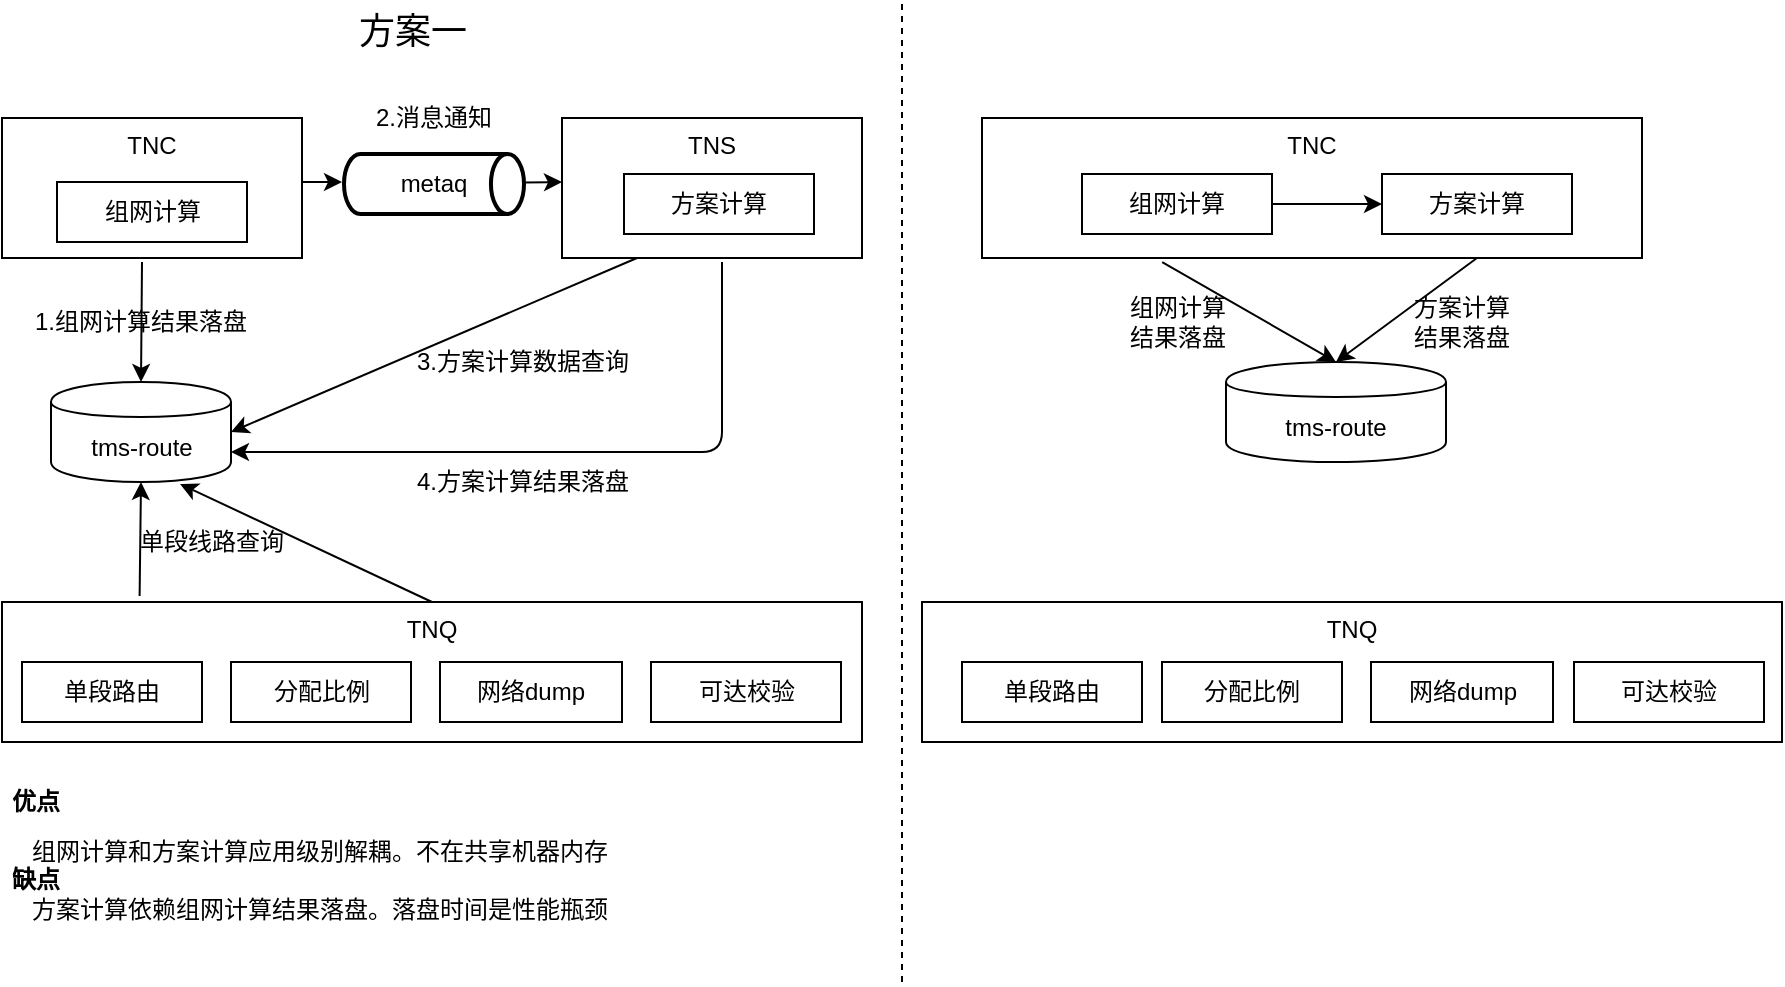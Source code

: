 <mxfile version="12.3.1" type="github" pages="1">
  <diagram id="bm1bNOkj_8VyeEYl24zR" name="Page-1">
    <mxGraphModel dx="946" dy="591" grid="1" gridSize="10" guides="1" tooltips="1" connect="1" arrows="1" fold="1" page="1" pageScale="1" pageWidth="827" pageHeight="1169" math="0" shadow="0">
      <root>
        <mxCell id="0"/>
        <mxCell id="1" parent="0"/>
        <mxCell id="pQBGxlGY77EAfO2A1jO3-2" value="TNC" style="rounded=0;whiteSpace=wrap;html=1;verticalAlign=top;" vertex="1" parent="1">
          <mxGeometry x="160" y="288" width="150" height="70" as="geometry"/>
        </mxCell>
        <mxCell id="pQBGxlGY77EAfO2A1jO3-3" value="组网计算" style="rounded=0;whiteSpace=wrap;html=1;" vertex="1" parent="1">
          <mxGeometry x="187.5" y="320" width="95" height="30" as="geometry"/>
        </mxCell>
        <mxCell id="pQBGxlGY77EAfO2A1jO3-4" value="TNS" style="rounded=0;whiteSpace=wrap;html=1;verticalAlign=top;" vertex="1" parent="1">
          <mxGeometry x="440" y="288" width="150" height="70" as="geometry"/>
        </mxCell>
        <mxCell id="pQBGxlGY77EAfO2A1jO3-7" value="方案计算" style="rounded=0;whiteSpace=wrap;html=1;" vertex="1" parent="1">
          <mxGeometry x="471" y="316" width="95" height="30" as="geometry"/>
        </mxCell>
        <mxCell id="pQBGxlGY77EAfO2A1jO3-8" value="tms-route" style="shape=cylinder;whiteSpace=wrap;html=1;boundedLbl=1;backgroundOutline=1;" vertex="1" parent="1">
          <mxGeometry x="184.5" y="420" width="90" height="50" as="geometry"/>
        </mxCell>
        <mxCell id="pQBGxlGY77EAfO2A1jO3-9" value="" style="endArrow=classic;html=1;exitX=0.25;exitY=1;exitDx=0;exitDy=0;entryX=1;entryY=0.5;entryDx=0;entryDy=0;" edge="1" parent="1" source="pQBGxlGY77EAfO2A1jO3-4" target="pQBGxlGY77EAfO2A1jO3-8">
          <mxGeometry width="50" height="50" relative="1" as="geometry">
            <mxPoint x="290" y="600" as="sourcePoint"/>
            <mxPoint x="340" y="550" as="targetPoint"/>
          </mxGeometry>
        </mxCell>
        <mxCell id="pQBGxlGY77EAfO2A1jO3-10" value="3.方案计算数据查询" style="text;html=1;strokeColor=none;fillColor=none;align=center;verticalAlign=middle;whiteSpace=wrap;rounded=0;" vertex="1" parent="1">
          <mxGeometry x="355.5" y="400" width="129" height="20" as="geometry"/>
        </mxCell>
        <mxCell id="pQBGxlGY77EAfO2A1jO3-12" value="" style="endArrow=classic;html=1;" edge="1" parent="1" source="pQBGxlGY77EAfO2A1jO3-6">
          <mxGeometry width="50" height="50" relative="1" as="geometry">
            <mxPoint x="330" y="570" as="sourcePoint"/>
            <mxPoint x="440" y="320" as="targetPoint"/>
          </mxGeometry>
        </mxCell>
        <mxCell id="pQBGxlGY77EAfO2A1jO3-6" value="metaq" style="strokeWidth=2;html=1;shape=mxgraph.flowchart.direct_data;whiteSpace=wrap;" vertex="1" parent="1">
          <mxGeometry x="331" y="306" width="90" height="30" as="geometry"/>
        </mxCell>
        <mxCell id="pQBGxlGY77EAfO2A1jO3-13" value="" style="endArrow=classic;html=1;" edge="1" parent="1">
          <mxGeometry width="50" height="50" relative="1" as="geometry">
            <mxPoint x="310" y="320" as="sourcePoint"/>
            <mxPoint x="330" y="320" as="targetPoint"/>
          </mxGeometry>
        </mxCell>
        <mxCell id="pQBGxlGY77EAfO2A1jO3-14" value="" style="endArrow=classic;html=1;entryX=0.5;entryY=0;entryDx=0;entryDy=0;" edge="1" parent="1" target="pQBGxlGY77EAfO2A1jO3-8">
          <mxGeometry width="50" height="50" relative="1" as="geometry">
            <mxPoint x="230" y="360" as="sourcePoint"/>
            <mxPoint x="290" y="550" as="targetPoint"/>
          </mxGeometry>
        </mxCell>
        <mxCell id="pQBGxlGY77EAfO2A1jO3-15" value="1.组网计算结果落盘" style="text;html=1;strokeColor=none;fillColor=none;align=center;verticalAlign=middle;whiteSpace=wrap;rounded=0;" vertex="1" parent="1">
          <mxGeometry x="165" y="380" width="129" height="20" as="geometry"/>
        </mxCell>
        <mxCell id="pQBGxlGY77EAfO2A1jO3-16" value="2.消息通知" style="text;html=1;strokeColor=none;fillColor=none;align=center;verticalAlign=middle;whiteSpace=wrap;rounded=0;" vertex="1" parent="1">
          <mxGeometry x="346" y="278" width="60" height="20" as="geometry"/>
        </mxCell>
        <mxCell id="pQBGxlGY77EAfO2A1jO3-18" value="" style="endArrow=classic;html=1;entryX=1;entryY=0.7;entryDx=0;entryDy=0;" edge="1" parent="1" target="pQBGxlGY77EAfO2A1jO3-8">
          <mxGeometry width="50" height="50" relative="1" as="geometry">
            <mxPoint x="520" y="360" as="sourcePoint"/>
            <mxPoint x="450" y="530" as="targetPoint"/>
            <Array as="points">
              <mxPoint x="520" y="455"/>
            </Array>
          </mxGeometry>
        </mxCell>
        <mxCell id="pQBGxlGY77EAfO2A1jO3-19" value="4.方案计算结果落盘" style="text;html=1;strokeColor=none;fillColor=none;align=center;verticalAlign=middle;whiteSpace=wrap;rounded=0;" vertex="1" parent="1">
          <mxGeometry x="355.5" y="460" width="129" height="20" as="geometry"/>
        </mxCell>
        <mxCell id="pQBGxlGY77EAfO2A1jO3-20" value="TNQ" style="rounded=0;whiteSpace=wrap;html=1;verticalAlign=top;" vertex="1" parent="1">
          <mxGeometry x="160" y="530" width="430" height="70" as="geometry"/>
        </mxCell>
        <mxCell id="pQBGxlGY77EAfO2A1jO3-21" value="单段路由" style="rounded=0;whiteSpace=wrap;html=1;" vertex="1" parent="1">
          <mxGeometry x="170" y="560" width="90" height="30" as="geometry"/>
        </mxCell>
        <mxCell id="pQBGxlGY77EAfO2A1jO3-22" value="分配比例" style="rounded=0;whiteSpace=wrap;html=1;" vertex="1" parent="1">
          <mxGeometry x="274.5" y="560" width="90" height="30" as="geometry"/>
        </mxCell>
        <mxCell id="pQBGxlGY77EAfO2A1jO3-23" value="网络dump" style="rounded=0;whiteSpace=wrap;html=1;" vertex="1" parent="1">
          <mxGeometry x="379" y="560" width="91" height="30" as="geometry"/>
        </mxCell>
        <mxCell id="pQBGxlGY77EAfO2A1jO3-26" value="可达校验" style="rounded=0;whiteSpace=wrap;html=1;" vertex="1" parent="1">
          <mxGeometry x="484.5" y="560" width="95" height="30" as="geometry"/>
        </mxCell>
        <mxCell id="pQBGxlGY77EAfO2A1jO3-30" value="" style="endArrow=classic;html=1;entryX=0.5;entryY=1;entryDx=0;entryDy=0;exitX=0.16;exitY=-0.043;exitDx=0;exitDy=0;exitPerimeter=0;" edge="1" parent="1" source="pQBGxlGY77EAfO2A1jO3-20" target="pQBGxlGY77EAfO2A1jO3-8">
          <mxGeometry width="50" height="50" relative="1" as="geometry">
            <mxPoint x="230" y="520" as="sourcePoint"/>
            <mxPoint x="80" y="510" as="targetPoint"/>
          </mxGeometry>
        </mxCell>
        <mxCell id="pQBGxlGY77EAfO2A1jO3-31" value="" style="endArrow=classic;html=1;entryX=0.717;entryY=1.02;entryDx=0;entryDy=0;entryPerimeter=0;exitX=0.5;exitY=0;exitDx=0;exitDy=0;" edge="1" parent="1" source="pQBGxlGY77EAfO2A1jO3-20" target="pQBGxlGY77EAfO2A1jO3-8">
          <mxGeometry width="50" height="50" relative="1" as="geometry">
            <mxPoint x="310" y="720" as="sourcePoint"/>
            <mxPoint x="360" y="670" as="targetPoint"/>
          </mxGeometry>
        </mxCell>
        <mxCell id="pQBGxlGY77EAfO2A1jO3-33" value="单段线路查询" style="text;html=1;strokeColor=none;fillColor=none;align=center;verticalAlign=middle;whiteSpace=wrap;rounded=0;" vertex="1" parent="1">
          <mxGeometry x="215" y="490" width="100" height="20" as="geometry"/>
        </mxCell>
        <mxCell id="pQBGxlGY77EAfO2A1jO3-35" value="&lt;h1 style=&quot;font-size: 15px&quot;&gt;&lt;b style=&quot;font-size: 12px&quot;&gt;优点&lt;/b&gt;&lt;br&gt;&lt;/h1&gt;&lt;div&gt;&amp;nbsp; &amp;nbsp;组网计算和方案计算应用级别解耦。不在共享机器内存&lt;/div&gt;&lt;div&gt;&lt;b&gt;缺点&lt;/b&gt;&lt;/div&gt;&lt;div&gt;&amp;nbsp; &amp;nbsp;方案计算依赖组网计算结果落盘。落盘时间是性能瓶颈&lt;/div&gt;" style="text;html=1;strokeColor=none;fillColor=none;spacing=5;spacingTop=-20;whiteSpace=wrap;overflow=hidden;rounded=0;" vertex="1" parent="1">
          <mxGeometry x="160" y="620" width="430" height="80" as="geometry"/>
        </mxCell>
        <mxCell id="pQBGxlGY77EAfO2A1jO3-38" value="&lt;font style=&quot;font-size: 18px&quot;&gt;方案一&lt;/font&gt;" style="text;html=1;strokeColor=none;fillColor=none;align=center;verticalAlign=middle;whiteSpace=wrap;rounded=0;" vertex="1" parent="1">
          <mxGeometry x="331" y="230" width="69" height="30" as="geometry"/>
        </mxCell>
        <mxCell id="pQBGxlGY77EAfO2A1jO3-39" value="" style="endArrow=none;dashed=1;html=1;" edge="1" parent="1">
          <mxGeometry width="50" height="50" relative="1" as="geometry">
            <mxPoint x="610" y="720" as="sourcePoint"/>
            <mxPoint x="610" y="230" as="targetPoint"/>
          </mxGeometry>
        </mxCell>
        <mxCell id="pQBGxlGY77EAfO2A1jO3-40" value="TNC" style="rounded=0;whiteSpace=wrap;html=1;verticalAlign=top;" vertex="1" parent="1">
          <mxGeometry x="650" y="288" width="330" height="70" as="geometry"/>
        </mxCell>
        <mxCell id="pQBGxlGY77EAfO2A1jO3-41" value="组网计算" style="rounded=0;whiteSpace=wrap;html=1;" vertex="1" parent="1">
          <mxGeometry x="700" y="316" width="95" height="30" as="geometry"/>
        </mxCell>
        <mxCell id="pQBGxlGY77EAfO2A1jO3-45" value="" style="endArrow=classic;html=1;entryX=0;entryY=0.5;entryDx=0;entryDy=0;exitX=1;exitY=0.5;exitDx=0;exitDy=0;" edge="1" parent="1" source="pQBGxlGY77EAfO2A1jO3-41" target="pQBGxlGY77EAfO2A1jO3-46">
          <mxGeometry width="50" height="50" relative="1" as="geometry">
            <mxPoint x="700" y="470" as="sourcePoint"/>
            <mxPoint x="750" y="470" as="targetPoint"/>
          </mxGeometry>
        </mxCell>
        <mxCell id="pQBGxlGY77EAfO2A1jO3-46" value="方案计算" style="rounded=0;whiteSpace=wrap;html=1;" vertex="1" parent="1">
          <mxGeometry x="850" y="316" width="95" height="30" as="geometry"/>
        </mxCell>
        <mxCell id="pQBGxlGY77EAfO2A1jO3-47" value="tms-route" style="shape=cylinder;whiteSpace=wrap;html=1;boundedLbl=1;backgroundOutline=1;" vertex="1" parent="1">
          <mxGeometry x="772" y="410" width="110" height="50" as="geometry"/>
        </mxCell>
        <mxCell id="pQBGxlGY77EAfO2A1jO3-48" value="" style="endArrow=classic;html=1;exitX=0.273;exitY=1.029;exitDx=0;exitDy=0;exitPerimeter=0;entryX=0.5;entryY=0;entryDx=0;entryDy=0;" edge="1" parent="1" source="pQBGxlGY77EAfO2A1jO3-40" target="pQBGxlGY77EAfO2A1jO3-47">
          <mxGeometry width="50" height="50" relative="1" as="geometry">
            <mxPoint x="700" y="550" as="sourcePoint"/>
            <mxPoint x="750" y="500" as="targetPoint"/>
          </mxGeometry>
        </mxCell>
        <mxCell id="pQBGxlGY77EAfO2A1jO3-49" value="" style="endArrow=classic;html=1;exitX=0.75;exitY=1;exitDx=0;exitDy=0;entryX=0.5;entryY=0;entryDx=0;entryDy=0;" edge="1" parent="1" source="pQBGxlGY77EAfO2A1jO3-40" target="pQBGxlGY77EAfO2A1jO3-47">
          <mxGeometry width="50" height="50" relative="1" as="geometry">
            <mxPoint x="840" y="600" as="sourcePoint"/>
            <mxPoint x="890" y="550" as="targetPoint"/>
          </mxGeometry>
        </mxCell>
        <mxCell id="pQBGxlGY77EAfO2A1jO3-50" value="组网计算结果落盘" style="text;html=1;strokeColor=none;fillColor=none;align=center;verticalAlign=middle;whiteSpace=wrap;rounded=0;" vertex="1" parent="1">
          <mxGeometry x="717.5" y="380" width="60" height="20" as="geometry"/>
        </mxCell>
        <mxCell id="pQBGxlGY77EAfO2A1jO3-52" value="方案计算结果落盘" style="text;html=1;strokeColor=none;fillColor=none;align=center;verticalAlign=middle;whiteSpace=wrap;rounded=0;" vertex="1" parent="1">
          <mxGeometry x="860" y="380" width="60" height="20" as="geometry"/>
        </mxCell>
        <mxCell id="pQBGxlGY77EAfO2A1jO3-53" value="TNQ" style="rounded=0;whiteSpace=wrap;html=1;verticalAlign=top;" vertex="1" parent="1">
          <mxGeometry x="620" y="530" width="430" height="70" as="geometry"/>
        </mxCell>
        <mxCell id="pQBGxlGY77EAfO2A1jO3-54" value="单段路由" style="rounded=0;whiteSpace=wrap;html=1;" vertex="1" parent="1">
          <mxGeometry x="640" y="560" width="90" height="30" as="geometry"/>
        </mxCell>
        <mxCell id="pQBGxlGY77EAfO2A1jO3-55" value="分配比例" style="rounded=0;whiteSpace=wrap;html=1;" vertex="1" parent="1">
          <mxGeometry x="740" y="560" width="90" height="30" as="geometry"/>
        </mxCell>
        <mxCell id="pQBGxlGY77EAfO2A1jO3-56" value="网络dump" style="rounded=0;whiteSpace=wrap;html=1;" vertex="1" parent="1">
          <mxGeometry x="844.5" y="560" width="91" height="30" as="geometry"/>
        </mxCell>
        <mxCell id="pQBGxlGY77EAfO2A1jO3-57" value="可达校验" style="rounded=0;whiteSpace=wrap;html=1;" vertex="1" parent="1">
          <mxGeometry x="946" y="560" width="95" height="30" as="geometry"/>
        </mxCell>
      </root>
    </mxGraphModel>
  </diagram>
</mxfile>
